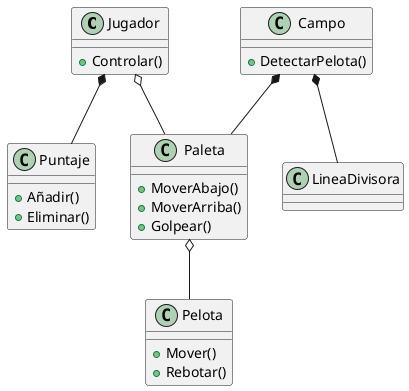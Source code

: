 @startuml Pong

class Jugador{
    + Controlar()
}

class Pelota{
    + Mover()
    + Rebotar()
}

class Paleta{
    + MoverAbajo()
    + MoverArriba()
    + Golpear()
}

class Puntaje{
    + Añadir()
    + Eliminar()
}

class Campo{
    + DetectarPelota()
}

class LineaDivisora{
}

Campo *-- Paleta
Campo *-- LineaDivisora
Jugador o-- Paleta
Paleta o-- Pelota
Jugador *-- Puntaje

@enduml